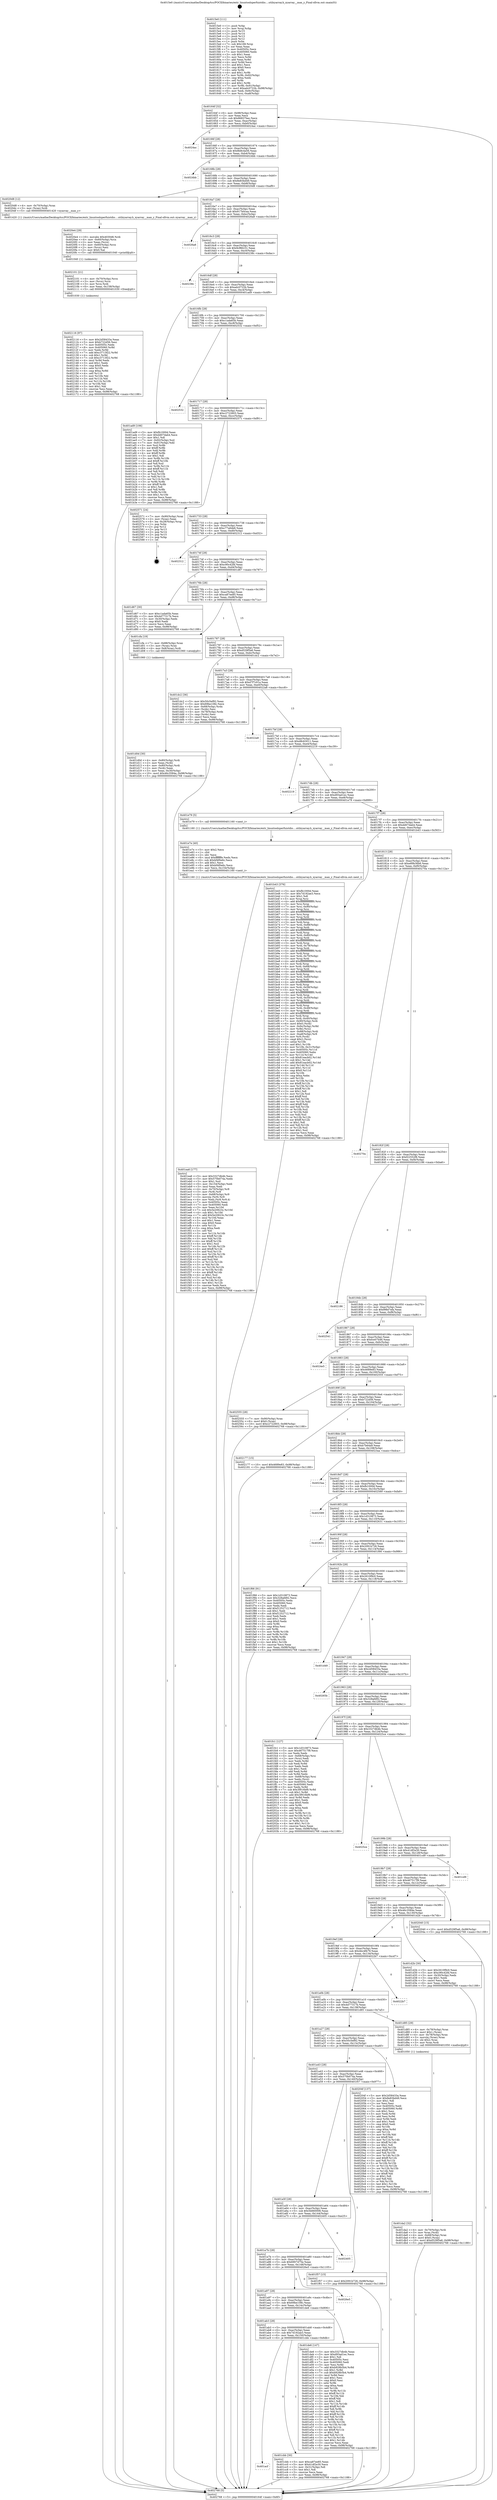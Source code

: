 digraph "0x4015e0" {
  label = "0x4015e0 (/mnt/c/Users/mathe/Desktop/tcc/POCII/binaries/extr_linuxtoolsperfuistdio....utilxyarray.h_xyarray__max_y_Final-ollvm.out::main(0))"
  labelloc = "t"
  node[shape=record]

  Entry [label="",width=0.3,height=0.3,shape=circle,fillcolor=black,style=filled]
  "0x40164f" [label="{
     0x40164f [32]\l
     | [instrs]\l
     &nbsp;&nbsp;0x40164f \<+6\>: mov -0x98(%rbp),%eax\l
     &nbsp;&nbsp;0x401655 \<+2\>: mov %eax,%ecx\l
     &nbsp;&nbsp;0x401657 \<+6\>: sub $0x86837bec,%ecx\l
     &nbsp;&nbsp;0x40165d \<+6\>: mov %eax,-0xac(%rbp)\l
     &nbsp;&nbsp;0x401663 \<+6\>: mov %ecx,-0xb0(%rbp)\l
     &nbsp;&nbsp;0x401669 \<+6\>: je 00000000004024ac \<main+0xecc\>\l
  }"]
  "0x4024ac" [label="{
     0x4024ac\l
  }", style=dashed]
  "0x40166f" [label="{
     0x40166f [28]\l
     | [instrs]\l
     &nbsp;&nbsp;0x40166f \<+5\>: jmp 0000000000401674 \<main+0x94\>\l
     &nbsp;&nbsp;0x401674 \<+6\>: mov -0xac(%rbp),%eax\l
     &nbsp;&nbsp;0x40167a \<+5\>: sub $0x8b8c4a56,%eax\l
     &nbsp;&nbsp;0x40167f \<+6\>: mov %eax,-0xb4(%rbp)\l
     &nbsp;&nbsp;0x401685 \<+6\>: je 00000000004024bb \<main+0xedb\>\l
  }"]
  Exit [label="",width=0.3,height=0.3,shape=circle,fillcolor=black,style=filled,peripheries=2]
  "0x4024bb" [label="{
     0x4024bb\l
  }", style=dashed]
  "0x40168b" [label="{
     0x40168b [28]\l
     | [instrs]\l
     &nbsp;&nbsp;0x40168b \<+5\>: jmp 0000000000401690 \<main+0xb0\>\l
     &nbsp;&nbsp;0x401690 \<+6\>: mov -0xac(%rbp),%eax\l
     &nbsp;&nbsp;0x401696 \<+5\>: sub $0x8e83bd49,%eax\l
     &nbsp;&nbsp;0x40169b \<+6\>: mov %eax,-0xb8(%rbp)\l
     &nbsp;&nbsp;0x4016a1 \<+6\>: je 00000000004020d8 \<main+0xaf8\>\l
  }"]
  "0x402116" [label="{
     0x402116 [97]\l
     | [instrs]\l
     &nbsp;&nbsp;0x402116 \<+5\>: mov $0x2d58433a,%eax\l
     &nbsp;&nbsp;0x40211b \<+5\>: mov $0xb722d56,%esi\l
     &nbsp;&nbsp;0x402120 \<+7\>: mov 0x40505c,%edx\l
     &nbsp;&nbsp;0x402127 \<+8\>: mov 0x405060,%r8d\l
     &nbsp;&nbsp;0x40212f \<+3\>: mov %edx,%r9d\l
     &nbsp;&nbsp;0x402132 \<+7\>: add $0xc3713f22,%r9d\l
     &nbsp;&nbsp;0x402139 \<+4\>: sub $0x1,%r9d\l
     &nbsp;&nbsp;0x40213d \<+7\>: sub $0xc3713f22,%r9d\l
     &nbsp;&nbsp;0x402144 \<+4\>: imul %r9d,%edx\l
     &nbsp;&nbsp;0x402148 \<+3\>: and $0x1,%edx\l
     &nbsp;&nbsp;0x40214b \<+3\>: cmp $0x0,%edx\l
     &nbsp;&nbsp;0x40214e \<+4\>: sete %r10b\l
     &nbsp;&nbsp;0x402152 \<+4\>: cmp $0xa,%r8d\l
     &nbsp;&nbsp;0x402156 \<+4\>: setl %r11b\l
     &nbsp;&nbsp;0x40215a \<+3\>: mov %r10b,%bl\l
     &nbsp;&nbsp;0x40215d \<+3\>: and %r11b,%bl\l
     &nbsp;&nbsp;0x402160 \<+3\>: xor %r11b,%r10b\l
     &nbsp;&nbsp;0x402163 \<+3\>: or %r10b,%bl\l
     &nbsp;&nbsp;0x402166 \<+3\>: test $0x1,%bl\l
     &nbsp;&nbsp;0x402169 \<+3\>: cmovne %esi,%eax\l
     &nbsp;&nbsp;0x40216c \<+6\>: mov %eax,-0x98(%rbp)\l
     &nbsp;&nbsp;0x402172 \<+5\>: jmp 0000000000402768 \<main+0x1188\>\l
  }"]
  "0x4020d8" [label="{
     0x4020d8 [12]\l
     | [instrs]\l
     &nbsp;&nbsp;0x4020d8 \<+4\>: mov -0x70(%rbp),%rax\l
     &nbsp;&nbsp;0x4020dc \<+3\>: mov (%rax),%rdi\l
     &nbsp;&nbsp;0x4020df \<+5\>: call 0000000000401420 \<xyarray__max_y\>\l
     | [calls]\l
     &nbsp;&nbsp;0x401420 \{1\} (/mnt/c/Users/mathe/Desktop/tcc/POCII/binaries/extr_linuxtoolsperfuistdio....utilxyarray.h_xyarray__max_y_Final-ollvm.out::xyarray__max_y)\l
  }"]
  "0x4016a7" [label="{
     0x4016a7 [28]\l
     | [instrs]\l
     &nbsp;&nbsp;0x4016a7 \<+5\>: jmp 00000000004016ac \<main+0xcc\>\l
     &nbsp;&nbsp;0x4016ac \<+6\>: mov -0xac(%rbp),%eax\l
     &nbsp;&nbsp;0x4016b2 \<+5\>: sub $0x917b0caa,%eax\l
     &nbsp;&nbsp;0x4016b7 \<+6\>: mov %eax,-0xbc(%rbp)\l
     &nbsp;&nbsp;0x4016bd \<+6\>: je 00000000004026a8 \<main+0x10c8\>\l
  }"]
  "0x402101" [label="{
     0x402101 [21]\l
     | [instrs]\l
     &nbsp;&nbsp;0x402101 \<+4\>: mov -0x70(%rbp),%rcx\l
     &nbsp;&nbsp;0x402105 \<+3\>: mov (%rcx),%rcx\l
     &nbsp;&nbsp;0x402108 \<+3\>: mov %rcx,%rdi\l
     &nbsp;&nbsp;0x40210b \<+6\>: mov %eax,-0x158(%rbp)\l
     &nbsp;&nbsp;0x402111 \<+5\>: call 0000000000401030 \<free@plt\>\l
     | [calls]\l
     &nbsp;&nbsp;0x401030 \{1\} (unknown)\l
  }"]
  "0x4026a8" [label="{
     0x4026a8\l
  }", style=dashed]
  "0x4016c3" [label="{
     0x4016c3 [28]\l
     | [instrs]\l
     &nbsp;&nbsp;0x4016c3 \<+5\>: jmp 00000000004016c8 \<main+0xe8\>\l
     &nbsp;&nbsp;0x4016c8 \<+6\>: mov -0xac(%rbp),%eax\l
     &nbsp;&nbsp;0x4016ce \<+5\>: sub $0x9cf86231,%eax\l
     &nbsp;&nbsp;0x4016d3 \<+6\>: mov %eax,-0xc0(%rbp)\l
     &nbsp;&nbsp;0x4016d9 \<+6\>: je 000000000040238c \<main+0xdac\>\l
  }"]
  "0x4020e4" [label="{
     0x4020e4 [29]\l
     | [instrs]\l
     &nbsp;&nbsp;0x4020e4 \<+10\>: movabs $0x4030d6,%rdi\l
     &nbsp;&nbsp;0x4020ee \<+4\>: mov -0x60(%rbp),%rcx\l
     &nbsp;&nbsp;0x4020f2 \<+2\>: mov %eax,(%rcx)\l
     &nbsp;&nbsp;0x4020f4 \<+4\>: mov -0x60(%rbp),%rcx\l
     &nbsp;&nbsp;0x4020f8 \<+2\>: mov (%rcx),%esi\l
     &nbsp;&nbsp;0x4020fa \<+2\>: mov $0x0,%al\l
     &nbsp;&nbsp;0x4020fc \<+5\>: call 0000000000401040 \<printf@plt\>\l
     | [calls]\l
     &nbsp;&nbsp;0x401040 \{1\} (unknown)\l
  }"]
  "0x40238c" [label="{
     0x40238c\l
  }", style=dashed]
  "0x4016df" [label="{
     0x4016df [28]\l
     | [instrs]\l
     &nbsp;&nbsp;0x4016df \<+5\>: jmp 00000000004016e4 \<main+0x104\>\l
     &nbsp;&nbsp;0x4016e4 \<+6\>: mov -0xac(%rbp),%eax\l
     &nbsp;&nbsp;0x4016ea \<+5\>: sub $0xadc0722b,%eax\l
     &nbsp;&nbsp;0x4016ef \<+6\>: mov %eax,-0xc4(%rbp)\l
     &nbsp;&nbsp;0x4016f5 \<+6\>: je 0000000000401ad9 \<main+0x4f9\>\l
  }"]
  "0x401ea6" [label="{
     0x401ea6 [177]\l
     | [instrs]\l
     &nbsp;&nbsp;0x401ea6 \<+5\>: mov $0x3327db4b,%ecx\l
     &nbsp;&nbsp;0x401eab \<+5\>: mov $0x570b074a,%edx\l
     &nbsp;&nbsp;0x401eb0 \<+3\>: mov $0x1,%sil\l
     &nbsp;&nbsp;0x401eb3 \<+6\>: mov -0x154(%rbp),%edi\l
     &nbsp;&nbsp;0x401eb9 \<+3\>: imul %eax,%edi\l
     &nbsp;&nbsp;0x401ebc \<+4\>: mov -0x70(%rbp),%r8\l
     &nbsp;&nbsp;0x401ec0 \<+3\>: mov (%r8),%r8\l
     &nbsp;&nbsp;0x401ec3 \<+4\>: mov -0x68(%rbp),%r9\l
     &nbsp;&nbsp;0x401ec7 \<+3\>: movslq (%r9),%r9\l
     &nbsp;&nbsp;0x401eca \<+4\>: mov %edi,(%r8,%r9,4)\l
     &nbsp;&nbsp;0x401ece \<+7\>: mov 0x40505c,%eax\l
     &nbsp;&nbsp;0x401ed5 \<+7\>: mov 0x405060,%edi\l
     &nbsp;&nbsp;0x401edc \<+3\>: mov %eax,%r10d\l
     &nbsp;&nbsp;0x401edf \<+7\>: sub $0x5e20623c,%r10d\l
     &nbsp;&nbsp;0x401ee6 \<+4\>: sub $0x1,%r10d\l
     &nbsp;&nbsp;0x401eea \<+7\>: add $0x5e20623c,%r10d\l
     &nbsp;&nbsp;0x401ef1 \<+4\>: imul %r10d,%eax\l
     &nbsp;&nbsp;0x401ef5 \<+3\>: and $0x1,%eax\l
     &nbsp;&nbsp;0x401ef8 \<+3\>: cmp $0x0,%eax\l
     &nbsp;&nbsp;0x401efb \<+4\>: sete %r11b\l
     &nbsp;&nbsp;0x401eff \<+3\>: cmp $0xa,%edi\l
     &nbsp;&nbsp;0x401f02 \<+3\>: setl %bl\l
     &nbsp;&nbsp;0x401f05 \<+3\>: mov %r11b,%r14b\l
     &nbsp;&nbsp;0x401f08 \<+4\>: xor $0xff,%r14b\l
     &nbsp;&nbsp;0x401f0c \<+3\>: mov %bl,%r15b\l
     &nbsp;&nbsp;0x401f0f \<+4\>: xor $0xff,%r15b\l
     &nbsp;&nbsp;0x401f13 \<+4\>: xor $0x1,%sil\l
     &nbsp;&nbsp;0x401f17 \<+3\>: mov %r14b,%r12b\l
     &nbsp;&nbsp;0x401f1a \<+4\>: and $0xff,%r12b\l
     &nbsp;&nbsp;0x401f1e \<+3\>: and %sil,%r11b\l
     &nbsp;&nbsp;0x401f21 \<+3\>: mov %r15b,%r13b\l
     &nbsp;&nbsp;0x401f24 \<+4\>: and $0xff,%r13b\l
     &nbsp;&nbsp;0x401f28 \<+3\>: and %sil,%bl\l
     &nbsp;&nbsp;0x401f2b \<+3\>: or %r11b,%r12b\l
     &nbsp;&nbsp;0x401f2e \<+3\>: or %bl,%r13b\l
     &nbsp;&nbsp;0x401f31 \<+3\>: xor %r13b,%r12b\l
     &nbsp;&nbsp;0x401f34 \<+3\>: or %r15b,%r14b\l
     &nbsp;&nbsp;0x401f37 \<+4\>: xor $0xff,%r14b\l
     &nbsp;&nbsp;0x401f3b \<+4\>: or $0x1,%sil\l
     &nbsp;&nbsp;0x401f3f \<+3\>: and %sil,%r14b\l
     &nbsp;&nbsp;0x401f42 \<+3\>: or %r14b,%r12b\l
     &nbsp;&nbsp;0x401f45 \<+4\>: test $0x1,%r12b\l
     &nbsp;&nbsp;0x401f49 \<+3\>: cmovne %edx,%ecx\l
     &nbsp;&nbsp;0x401f4c \<+6\>: mov %ecx,-0x98(%rbp)\l
     &nbsp;&nbsp;0x401f52 \<+5\>: jmp 0000000000402768 \<main+0x1188\>\l
  }"]
  "0x401ad9" [label="{
     0x401ad9 [106]\l
     | [instrs]\l
     &nbsp;&nbsp;0x401ad9 \<+5\>: mov $0xfb1000d,%eax\l
     &nbsp;&nbsp;0x401ade \<+5\>: mov $0xdd07dab4,%ecx\l
     &nbsp;&nbsp;0x401ae3 \<+2\>: mov $0x1,%dl\l
     &nbsp;&nbsp;0x401ae5 \<+7\>: mov -0x92(%rbp),%sil\l
     &nbsp;&nbsp;0x401aec \<+7\>: mov -0x91(%rbp),%dil\l
     &nbsp;&nbsp;0x401af3 \<+3\>: mov %sil,%r8b\l
     &nbsp;&nbsp;0x401af6 \<+4\>: xor $0xff,%r8b\l
     &nbsp;&nbsp;0x401afa \<+3\>: mov %dil,%r9b\l
     &nbsp;&nbsp;0x401afd \<+4\>: xor $0xff,%r9b\l
     &nbsp;&nbsp;0x401b01 \<+3\>: xor $0x1,%dl\l
     &nbsp;&nbsp;0x401b04 \<+3\>: mov %r8b,%r10b\l
     &nbsp;&nbsp;0x401b07 \<+4\>: and $0xff,%r10b\l
     &nbsp;&nbsp;0x401b0b \<+3\>: and %dl,%sil\l
     &nbsp;&nbsp;0x401b0e \<+3\>: mov %r9b,%r11b\l
     &nbsp;&nbsp;0x401b11 \<+4\>: and $0xff,%r11b\l
     &nbsp;&nbsp;0x401b15 \<+3\>: and %dl,%dil\l
     &nbsp;&nbsp;0x401b18 \<+3\>: or %sil,%r10b\l
     &nbsp;&nbsp;0x401b1b \<+3\>: or %dil,%r11b\l
     &nbsp;&nbsp;0x401b1e \<+3\>: xor %r11b,%r10b\l
     &nbsp;&nbsp;0x401b21 \<+3\>: or %r9b,%r8b\l
     &nbsp;&nbsp;0x401b24 \<+4\>: xor $0xff,%r8b\l
     &nbsp;&nbsp;0x401b28 \<+3\>: or $0x1,%dl\l
     &nbsp;&nbsp;0x401b2b \<+3\>: and %dl,%r8b\l
     &nbsp;&nbsp;0x401b2e \<+3\>: or %r8b,%r10b\l
     &nbsp;&nbsp;0x401b31 \<+4\>: test $0x1,%r10b\l
     &nbsp;&nbsp;0x401b35 \<+3\>: cmovne %ecx,%eax\l
     &nbsp;&nbsp;0x401b38 \<+6\>: mov %eax,-0x98(%rbp)\l
     &nbsp;&nbsp;0x401b3e \<+5\>: jmp 0000000000402768 \<main+0x1188\>\l
  }"]
  "0x4016fb" [label="{
     0x4016fb [28]\l
     | [instrs]\l
     &nbsp;&nbsp;0x4016fb \<+5\>: jmp 0000000000401700 \<main+0x120\>\l
     &nbsp;&nbsp;0x401700 \<+6\>: mov -0xac(%rbp),%eax\l
     &nbsp;&nbsp;0x401706 \<+5\>: sub $0xc1ada65b,%eax\l
     &nbsp;&nbsp;0x40170b \<+6\>: mov %eax,-0xc8(%rbp)\l
     &nbsp;&nbsp;0x401711 \<+6\>: je 0000000000402532 \<main+0xf52\>\l
  }"]
  "0x402768" [label="{
     0x402768 [5]\l
     | [instrs]\l
     &nbsp;&nbsp;0x402768 \<+5\>: jmp 000000000040164f \<main+0x6f\>\l
  }"]
  "0x4015e0" [label="{
     0x4015e0 [111]\l
     | [instrs]\l
     &nbsp;&nbsp;0x4015e0 \<+1\>: push %rbp\l
     &nbsp;&nbsp;0x4015e1 \<+3\>: mov %rsp,%rbp\l
     &nbsp;&nbsp;0x4015e4 \<+2\>: push %r15\l
     &nbsp;&nbsp;0x4015e6 \<+2\>: push %r14\l
     &nbsp;&nbsp;0x4015e8 \<+2\>: push %r13\l
     &nbsp;&nbsp;0x4015ea \<+2\>: push %r12\l
     &nbsp;&nbsp;0x4015ec \<+1\>: push %rbx\l
     &nbsp;&nbsp;0x4015ed \<+7\>: sub $0x168,%rsp\l
     &nbsp;&nbsp;0x4015f4 \<+2\>: xor %eax,%eax\l
     &nbsp;&nbsp;0x4015f6 \<+7\>: mov 0x40505c,%ecx\l
     &nbsp;&nbsp;0x4015fd \<+7\>: mov 0x405060,%edx\l
     &nbsp;&nbsp;0x401604 \<+3\>: sub $0x1,%eax\l
     &nbsp;&nbsp;0x401607 \<+3\>: mov %ecx,%r8d\l
     &nbsp;&nbsp;0x40160a \<+3\>: add %eax,%r8d\l
     &nbsp;&nbsp;0x40160d \<+4\>: imul %r8d,%ecx\l
     &nbsp;&nbsp;0x401611 \<+3\>: and $0x1,%ecx\l
     &nbsp;&nbsp;0x401614 \<+3\>: cmp $0x0,%ecx\l
     &nbsp;&nbsp;0x401617 \<+4\>: sete %r9b\l
     &nbsp;&nbsp;0x40161b \<+4\>: and $0x1,%r9b\l
     &nbsp;&nbsp;0x40161f \<+7\>: mov %r9b,-0x92(%rbp)\l
     &nbsp;&nbsp;0x401626 \<+3\>: cmp $0xa,%edx\l
     &nbsp;&nbsp;0x401629 \<+4\>: setl %r9b\l
     &nbsp;&nbsp;0x40162d \<+4\>: and $0x1,%r9b\l
     &nbsp;&nbsp;0x401631 \<+7\>: mov %r9b,-0x91(%rbp)\l
     &nbsp;&nbsp;0x401638 \<+10\>: movl $0xadc0722b,-0x98(%rbp)\l
     &nbsp;&nbsp;0x401642 \<+6\>: mov %edi,-0x9c(%rbp)\l
     &nbsp;&nbsp;0x401648 \<+7\>: mov %rsi,-0xa8(%rbp)\l
  }"]
  "0x401e7e" [label="{
     0x401e7e [40]\l
     | [instrs]\l
     &nbsp;&nbsp;0x401e7e \<+5\>: mov $0x2,%ecx\l
     &nbsp;&nbsp;0x401e83 \<+1\>: cltd\l
     &nbsp;&nbsp;0x401e84 \<+2\>: idiv %ecx\l
     &nbsp;&nbsp;0x401e86 \<+6\>: imul $0xfffffffe,%edx,%ecx\l
     &nbsp;&nbsp;0x401e8c \<+6\>: sub $0xbf4f0e6c,%ecx\l
     &nbsp;&nbsp;0x401e92 \<+3\>: add $0x1,%ecx\l
     &nbsp;&nbsp;0x401e95 \<+6\>: add $0xbf4f0e6c,%ecx\l
     &nbsp;&nbsp;0x401e9b \<+6\>: mov %ecx,-0x154(%rbp)\l
     &nbsp;&nbsp;0x401ea1 \<+5\>: call 0000000000401160 \<next_i\>\l
     | [calls]\l
     &nbsp;&nbsp;0x401160 \{1\} (/mnt/c/Users/mathe/Desktop/tcc/POCII/binaries/extr_linuxtoolsperfuistdio....utilxyarray.h_xyarray__max_y_Final-ollvm.out::next_i)\l
  }"]
  "0x402532" [label="{
     0x402532\l
  }", style=dashed]
  "0x401717" [label="{
     0x401717 [28]\l
     | [instrs]\l
     &nbsp;&nbsp;0x401717 \<+5\>: jmp 000000000040171c \<main+0x13c\>\l
     &nbsp;&nbsp;0x40171c \<+6\>: mov -0xac(%rbp),%eax\l
     &nbsp;&nbsp;0x401722 \<+5\>: sub $0xc2722603,%eax\l
     &nbsp;&nbsp;0x401727 \<+6\>: mov %eax,-0xcc(%rbp)\l
     &nbsp;&nbsp;0x40172d \<+6\>: je 0000000000402571 \<main+0xf91\>\l
  }"]
  "0x401da2" [label="{
     0x401da2 [32]\l
     | [instrs]\l
     &nbsp;&nbsp;0x401da2 \<+4\>: mov -0x70(%rbp),%rdi\l
     &nbsp;&nbsp;0x401da6 \<+3\>: mov %rax,(%rdi)\l
     &nbsp;&nbsp;0x401da9 \<+4\>: mov -0x68(%rbp),%rax\l
     &nbsp;&nbsp;0x401dad \<+6\>: movl $0x0,(%rax)\l
     &nbsp;&nbsp;0x401db3 \<+10\>: movl $0xd529f5a6,-0x98(%rbp)\l
     &nbsp;&nbsp;0x401dbd \<+5\>: jmp 0000000000402768 \<main+0x1188\>\l
  }"]
  "0x402571" [label="{
     0x402571 [24]\l
     | [instrs]\l
     &nbsp;&nbsp;0x402571 \<+7\>: mov -0x90(%rbp),%rax\l
     &nbsp;&nbsp;0x402578 \<+2\>: mov (%rax),%eax\l
     &nbsp;&nbsp;0x40257a \<+4\>: lea -0x28(%rbp),%rsp\l
     &nbsp;&nbsp;0x40257e \<+1\>: pop %rbx\l
     &nbsp;&nbsp;0x40257f \<+2\>: pop %r12\l
     &nbsp;&nbsp;0x402581 \<+2\>: pop %r13\l
     &nbsp;&nbsp;0x402583 \<+2\>: pop %r14\l
     &nbsp;&nbsp;0x402585 \<+2\>: pop %r15\l
     &nbsp;&nbsp;0x402587 \<+1\>: pop %rbp\l
     &nbsp;&nbsp;0x402588 \<+1\>: ret\l
  }"]
  "0x401733" [label="{
     0x401733 [28]\l
     | [instrs]\l
     &nbsp;&nbsp;0x401733 \<+5\>: jmp 0000000000401738 \<main+0x158\>\l
     &nbsp;&nbsp;0x401738 \<+6\>: mov -0xac(%rbp),%eax\l
     &nbsp;&nbsp;0x40173e \<+5\>: sub $0xc77a6de6,%eax\l
     &nbsp;&nbsp;0x401743 \<+6\>: mov %eax,-0xd0(%rbp)\l
     &nbsp;&nbsp;0x401749 \<+6\>: je 0000000000402312 \<main+0xd32\>\l
  }"]
  "0x401d0d" [label="{
     0x401d0d [30]\l
     | [instrs]\l
     &nbsp;&nbsp;0x401d0d \<+4\>: mov -0x80(%rbp),%rdi\l
     &nbsp;&nbsp;0x401d11 \<+2\>: mov %eax,(%rdi)\l
     &nbsp;&nbsp;0x401d13 \<+4\>: mov -0x80(%rbp),%rdi\l
     &nbsp;&nbsp;0x401d17 \<+2\>: mov (%rdi),%eax\l
     &nbsp;&nbsp;0x401d19 \<+3\>: mov %eax,-0x30(%rbp)\l
     &nbsp;&nbsp;0x401d1c \<+10\>: movl $0x46c3584e,-0x98(%rbp)\l
     &nbsp;&nbsp;0x401d26 \<+5\>: jmp 0000000000402768 \<main+0x1188\>\l
  }"]
  "0x402312" [label="{
     0x402312\l
  }", style=dashed]
  "0x40174f" [label="{
     0x40174f [28]\l
     | [instrs]\l
     &nbsp;&nbsp;0x40174f \<+5\>: jmp 0000000000401754 \<main+0x174\>\l
     &nbsp;&nbsp;0x401754 \<+6\>: mov -0xac(%rbp),%eax\l
     &nbsp;&nbsp;0x40175a \<+5\>: sub $0xc90c42fd,%eax\l
     &nbsp;&nbsp;0x40175f \<+6\>: mov %eax,-0xd4(%rbp)\l
     &nbsp;&nbsp;0x401765 \<+6\>: je 0000000000401d67 \<main+0x787\>\l
  }"]
  "0x401acf" [label="{
     0x401acf\l
  }", style=dashed]
  "0x401d67" [label="{
     0x401d67 [30]\l
     | [instrs]\l
     &nbsp;&nbsp;0x401d67 \<+5\>: mov $0xc1ada65b,%eax\l
     &nbsp;&nbsp;0x401d6c \<+5\>: mov $0x4d77317b,%ecx\l
     &nbsp;&nbsp;0x401d71 \<+3\>: mov -0x30(%rbp),%edx\l
     &nbsp;&nbsp;0x401d74 \<+3\>: cmp $0x0,%edx\l
     &nbsp;&nbsp;0x401d77 \<+3\>: cmove %ecx,%eax\l
     &nbsp;&nbsp;0x401d7a \<+6\>: mov %eax,-0x98(%rbp)\l
     &nbsp;&nbsp;0x401d80 \<+5\>: jmp 0000000000402768 \<main+0x1188\>\l
  }"]
  "0x40176b" [label="{
     0x40176b [28]\l
     | [instrs]\l
     &nbsp;&nbsp;0x40176b \<+5\>: jmp 0000000000401770 \<main+0x190\>\l
     &nbsp;&nbsp;0x401770 \<+6\>: mov -0xac(%rbp),%eax\l
     &nbsp;&nbsp;0x401776 \<+5\>: sub $0xca87ee85,%eax\l
     &nbsp;&nbsp;0x40177b \<+6\>: mov %eax,-0xd8(%rbp)\l
     &nbsp;&nbsp;0x401781 \<+6\>: je 0000000000401cfa \<main+0x71a\>\l
  }"]
  "0x401cbb" [label="{
     0x401cbb [30]\l
     | [instrs]\l
     &nbsp;&nbsp;0x401cbb \<+5\>: mov $0xca87ee85,%eax\l
     &nbsp;&nbsp;0x401cc0 \<+5\>: mov $0x41df2e30,%ecx\l
     &nbsp;&nbsp;0x401cc5 \<+3\>: mov -0x31(%rbp),%dl\l
     &nbsp;&nbsp;0x401cc8 \<+3\>: test $0x1,%dl\l
     &nbsp;&nbsp;0x401ccb \<+3\>: cmovne %ecx,%eax\l
     &nbsp;&nbsp;0x401cce \<+6\>: mov %eax,-0x98(%rbp)\l
     &nbsp;&nbsp;0x401cd4 \<+5\>: jmp 0000000000402768 \<main+0x1188\>\l
  }"]
  "0x401cfa" [label="{
     0x401cfa [19]\l
     | [instrs]\l
     &nbsp;&nbsp;0x401cfa \<+7\>: mov -0x88(%rbp),%rax\l
     &nbsp;&nbsp;0x401d01 \<+3\>: mov (%rax),%rax\l
     &nbsp;&nbsp;0x401d04 \<+4\>: mov 0x8(%rax),%rdi\l
     &nbsp;&nbsp;0x401d08 \<+5\>: call 0000000000401060 \<atoi@plt\>\l
     | [calls]\l
     &nbsp;&nbsp;0x401060 \{1\} (unknown)\l
  }"]
  "0x401787" [label="{
     0x401787 [28]\l
     | [instrs]\l
     &nbsp;&nbsp;0x401787 \<+5\>: jmp 000000000040178c \<main+0x1ac\>\l
     &nbsp;&nbsp;0x40178c \<+6\>: mov -0xac(%rbp),%eax\l
     &nbsp;&nbsp;0x401792 \<+5\>: sub $0xd529f5a6,%eax\l
     &nbsp;&nbsp;0x401797 \<+6\>: mov %eax,-0xdc(%rbp)\l
     &nbsp;&nbsp;0x40179d \<+6\>: je 0000000000401dc2 \<main+0x7e2\>\l
  }"]
  "0x401ab3" [label="{
     0x401ab3 [28]\l
     | [instrs]\l
     &nbsp;&nbsp;0x401ab3 \<+5\>: jmp 0000000000401ab8 \<main+0x4d8\>\l
     &nbsp;&nbsp;0x401ab8 \<+6\>: mov -0xac(%rbp),%eax\l
     &nbsp;&nbsp;0x401abe \<+5\>: sub $0x7d192ae3,%eax\l
     &nbsp;&nbsp;0x401ac3 \<+6\>: mov %eax,-0x150(%rbp)\l
     &nbsp;&nbsp;0x401ac9 \<+6\>: je 0000000000401cbb \<main+0x6db\>\l
  }"]
  "0x401dc2" [label="{
     0x401dc2 [36]\l
     | [instrs]\l
     &nbsp;&nbsp;0x401dc2 \<+5\>: mov $0x50c5ef92,%eax\l
     &nbsp;&nbsp;0x401dc7 \<+5\>: mov $0x69be108c,%ecx\l
     &nbsp;&nbsp;0x401dcc \<+4\>: mov -0x68(%rbp),%rdx\l
     &nbsp;&nbsp;0x401dd0 \<+2\>: mov (%rdx),%esi\l
     &nbsp;&nbsp;0x401dd2 \<+4\>: mov -0x78(%rbp),%rdx\l
     &nbsp;&nbsp;0x401dd6 \<+2\>: cmp (%rdx),%esi\l
     &nbsp;&nbsp;0x401dd8 \<+3\>: cmovl %ecx,%eax\l
     &nbsp;&nbsp;0x401ddb \<+6\>: mov %eax,-0x98(%rbp)\l
     &nbsp;&nbsp;0x401de1 \<+5\>: jmp 0000000000402768 \<main+0x1188\>\l
  }"]
  "0x4017a3" [label="{
     0x4017a3 [28]\l
     | [instrs]\l
     &nbsp;&nbsp;0x4017a3 \<+5\>: jmp 00000000004017a8 \<main+0x1c8\>\l
     &nbsp;&nbsp;0x4017a8 \<+6\>: mov -0xac(%rbp),%eax\l
     &nbsp;&nbsp;0x4017ae \<+5\>: sub $0xd7f7c01a,%eax\l
     &nbsp;&nbsp;0x4017b3 \<+6\>: mov %eax,-0xe0(%rbp)\l
     &nbsp;&nbsp;0x4017b9 \<+6\>: je 00000000004022a8 \<main+0xcc8\>\l
  }"]
  "0x401de6" [label="{
     0x401de6 [147]\l
     | [instrs]\l
     &nbsp;&nbsp;0x401de6 \<+5\>: mov $0x3327db4b,%eax\l
     &nbsp;&nbsp;0x401deb \<+5\>: mov $0xd93ad1ec,%ecx\l
     &nbsp;&nbsp;0x401df0 \<+2\>: mov $0x1,%dl\l
     &nbsp;&nbsp;0x401df2 \<+7\>: mov 0x40505c,%esi\l
     &nbsp;&nbsp;0x401df9 \<+7\>: mov 0x405060,%edi\l
     &nbsp;&nbsp;0x401e00 \<+3\>: mov %esi,%r8d\l
     &nbsp;&nbsp;0x401e03 \<+7\>: add $0xb928b5b4,%r8d\l
     &nbsp;&nbsp;0x401e0a \<+4\>: sub $0x1,%r8d\l
     &nbsp;&nbsp;0x401e0e \<+7\>: sub $0xb928b5b4,%r8d\l
     &nbsp;&nbsp;0x401e15 \<+4\>: imul %r8d,%esi\l
     &nbsp;&nbsp;0x401e19 \<+3\>: and $0x1,%esi\l
     &nbsp;&nbsp;0x401e1c \<+3\>: cmp $0x0,%esi\l
     &nbsp;&nbsp;0x401e1f \<+4\>: sete %r9b\l
     &nbsp;&nbsp;0x401e23 \<+3\>: cmp $0xa,%edi\l
     &nbsp;&nbsp;0x401e26 \<+4\>: setl %r10b\l
     &nbsp;&nbsp;0x401e2a \<+3\>: mov %r9b,%r11b\l
     &nbsp;&nbsp;0x401e2d \<+4\>: xor $0xff,%r11b\l
     &nbsp;&nbsp;0x401e31 \<+3\>: mov %r10b,%bl\l
     &nbsp;&nbsp;0x401e34 \<+3\>: xor $0xff,%bl\l
     &nbsp;&nbsp;0x401e37 \<+3\>: xor $0x1,%dl\l
     &nbsp;&nbsp;0x401e3a \<+3\>: mov %r11b,%r14b\l
     &nbsp;&nbsp;0x401e3d \<+4\>: and $0xff,%r14b\l
     &nbsp;&nbsp;0x401e41 \<+3\>: and %dl,%r9b\l
     &nbsp;&nbsp;0x401e44 \<+3\>: mov %bl,%r15b\l
     &nbsp;&nbsp;0x401e47 \<+4\>: and $0xff,%r15b\l
     &nbsp;&nbsp;0x401e4b \<+3\>: and %dl,%r10b\l
     &nbsp;&nbsp;0x401e4e \<+3\>: or %r9b,%r14b\l
     &nbsp;&nbsp;0x401e51 \<+3\>: or %r10b,%r15b\l
     &nbsp;&nbsp;0x401e54 \<+3\>: xor %r15b,%r14b\l
     &nbsp;&nbsp;0x401e57 \<+3\>: or %bl,%r11b\l
     &nbsp;&nbsp;0x401e5a \<+4\>: xor $0xff,%r11b\l
     &nbsp;&nbsp;0x401e5e \<+3\>: or $0x1,%dl\l
     &nbsp;&nbsp;0x401e61 \<+3\>: and %dl,%r11b\l
     &nbsp;&nbsp;0x401e64 \<+3\>: or %r11b,%r14b\l
     &nbsp;&nbsp;0x401e67 \<+4\>: test $0x1,%r14b\l
     &nbsp;&nbsp;0x401e6b \<+3\>: cmovne %ecx,%eax\l
     &nbsp;&nbsp;0x401e6e \<+6\>: mov %eax,-0x98(%rbp)\l
     &nbsp;&nbsp;0x401e74 \<+5\>: jmp 0000000000402768 \<main+0x1188\>\l
  }"]
  "0x4022a8" [label="{
     0x4022a8\l
  }", style=dashed]
  "0x4017bf" [label="{
     0x4017bf [28]\l
     | [instrs]\l
     &nbsp;&nbsp;0x4017bf \<+5\>: jmp 00000000004017c4 \<main+0x1e4\>\l
     &nbsp;&nbsp;0x4017c4 \<+6\>: mov -0xac(%rbp),%eax\l
     &nbsp;&nbsp;0x4017ca \<+5\>: sub $0xd8c63011,%eax\l
     &nbsp;&nbsp;0x4017cf \<+6\>: mov %eax,-0xe4(%rbp)\l
     &nbsp;&nbsp;0x4017d5 \<+6\>: je 0000000000402219 \<main+0xc39\>\l
  }"]
  "0x401a97" [label="{
     0x401a97 [28]\l
     | [instrs]\l
     &nbsp;&nbsp;0x401a97 \<+5\>: jmp 0000000000401a9c \<main+0x4bc\>\l
     &nbsp;&nbsp;0x401a9c \<+6\>: mov -0xac(%rbp),%eax\l
     &nbsp;&nbsp;0x401aa2 \<+5\>: sub $0x69be108c,%eax\l
     &nbsp;&nbsp;0x401aa7 \<+6\>: mov %eax,-0x14c(%rbp)\l
     &nbsp;&nbsp;0x401aad \<+6\>: je 0000000000401de6 \<main+0x806\>\l
  }"]
  "0x402219" [label="{
     0x402219\l
  }", style=dashed]
  "0x4017db" [label="{
     0x4017db [28]\l
     | [instrs]\l
     &nbsp;&nbsp;0x4017db \<+5\>: jmp 00000000004017e0 \<main+0x200\>\l
     &nbsp;&nbsp;0x4017e0 \<+6\>: mov -0xac(%rbp),%eax\l
     &nbsp;&nbsp;0x4017e6 \<+5\>: sub $0xd93ad1ec,%eax\l
     &nbsp;&nbsp;0x4017eb \<+6\>: mov %eax,-0xe8(%rbp)\l
     &nbsp;&nbsp;0x4017f1 \<+6\>: je 0000000000401e79 \<main+0x899\>\l
  }"]
  "0x4026e5" [label="{
     0x4026e5\l
  }", style=dashed]
  "0x401e79" [label="{
     0x401e79 [5]\l
     | [instrs]\l
     &nbsp;&nbsp;0x401e79 \<+5\>: call 0000000000401160 \<next_i\>\l
     | [calls]\l
     &nbsp;&nbsp;0x401160 \{1\} (/mnt/c/Users/mathe/Desktop/tcc/POCII/binaries/extr_linuxtoolsperfuistdio....utilxyarray.h_xyarray__max_y_Final-ollvm.out::next_i)\l
  }"]
  "0x4017f7" [label="{
     0x4017f7 [28]\l
     | [instrs]\l
     &nbsp;&nbsp;0x4017f7 \<+5\>: jmp 00000000004017fc \<main+0x21c\>\l
     &nbsp;&nbsp;0x4017fc \<+6\>: mov -0xac(%rbp),%eax\l
     &nbsp;&nbsp;0x401802 \<+5\>: sub $0xdd07dab4,%eax\l
     &nbsp;&nbsp;0x401807 \<+6\>: mov %eax,-0xec(%rbp)\l
     &nbsp;&nbsp;0x40180d \<+6\>: je 0000000000401b43 \<main+0x563\>\l
  }"]
  "0x401a7b" [label="{
     0x401a7b [28]\l
     | [instrs]\l
     &nbsp;&nbsp;0x401a7b \<+5\>: jmp 0000000000401a80 \<main+0x4a0\>\l
     &nbsp;&nbsp;0x401a80 \<+6\>: mov -0xac(%rbp),%eax\l
     &nbsp;&nbsp;0x401a86 \<+5\>: sub $0x6907d75e,%eax\l
     &nbsp;&nbsp;0x401a8b \<+6\>: mov %eax,-0x148(%rbp)\l
     &nbsp;&nbsp;0x401a91 \<+6\>: je 00000000004026e5 \<main+0x1105\>\l
  }"]
  "0x401b43" [label="{
     0x401b43 [376]\l
     | [instrs]\l
     &nbsp;&nbsp;0x401b43 \<+5\>: mov $0xfb1000d,%eax\l
     &nbsp;&nbsp;0x401b48 \<+5\>: mov $0x7d192ae3,%ecx\l
     &nbsp;&nbsp;0x401b4d \<+2\>: mov $0x1,%dl\l
     &nbsp;&nbsp;0x401b4f \<+3\>: mov %rsp,%rsi\l
     &nbsp;&nbsp;0x401b52 \<+4\>: add $0xfffffffffffffff0,%rsi\l
     &nbsp;&nbsp;0x401b56 \<+3\>: mov %rsi,%rsp\l
     &nbsp;&nbsp;0x401b59 \<+7\>: mov %rsi,-0x90(%rbp)\l
     &nbsp;&nbsp;0x401b60 \<+3\>: mov %rsp,%rsi\l
     &nbsp;&nbsp;0x401b63 \<+4\>: add $0xfffffffffffffff0,%rsi\l
     &nbsp;&nbsp;0x401b67 \<+3\>: mov %rsi,%rsp\l
     &nbsp;&nbsp;0x401b6a \<+3\>: mov %rsp,%rdi\l
     &nbsp;&nbsp;0x401b6d \<+4\>: add $0xfffffffffffffff0,%rdi\l
     &nbsp;&nbsp;0x401b71 \<+3\>: mov %rdi,%rsp\l
     &nbsp;&nbsp;0x401b74 \<+7\>: mov %rdi,-0x88(%rbp)\l
     &nbsp;&nbsp;0x401b7b \<+3\>: mov %rsp,%rdi\l
     &nbsp;&nbsp;0x401b7e \<+4\>: add $0xfffffffffffffff0,%rdi\l
     &nbsp;&nbsp;0x401b82 \<+3\>: mov %rdi,%rsp\l
     &nbsp;&nbsp;0x401b85 \<+4\>: mov %rdi,-0x80(%rbp)\l
     &nbsp;&nbsp;0x401b89 \<+3\>: mov %rsp,%rdi\l
     &nbsp;&nbsp;0x401b8c \<+4\>: add $0xfffffffffffffff0,%rdi\l
     &nbsp;&nbsp;0x401b90 \<+3\>: mov %rdi,%rsp\l
     &nbsp;&nbsp;0x401b93 \<+4\>: mov %rdi,-0x78(%rbp)\l
     &nbsp;&nbsp;0x401b97 \<+3\>: mov %rsp,%rdi\l
     &nbsp;&nbsp;0x401b9a \<+4\>: add $0xfffffffffffffff0,%rdi\l
     &nbsp;&nbsp;0x401b9e \<+3\>: mov %rdi,%rsp\l
     &nbsp;&nbsp;0x401ba1 \<+4\>: mov %rdi,-0x70(%rbp)\l
     &nbsp;&nbsp;0x401ba5 \<+3\>: mov %rsp,%rdi\l
     &nbsp;&nbsp;0x401ba8 \<+4\>: add $0xfffffffffffffff0,%rdi\l
     &nbsp;&nbsp;0x401bac \<+3\>: mov %rdi,%rsp\l
     &nbsp;&nbsp;0x401baf \<+4\>: mov %rdi,-0x68(%rbp)\l
     &nbsp;&nbsp;0x401bb3 \<+3\>: mov %rsp,%rdi\l
     &nbsp;&nbsp;0x401bb6 \<+4\>: add $0xfffffffffffffff0,%rdi\l
     &nbsp;&nbsp;0x401bba \<+3\>: mov %rdi,%rsp\l
     &nbsp;&nbsp;0x401bbd \<+4\>: mov %rdi,-0x60(%rbp)\l
     &nbsp;&nbsp;0x401bc1 \<+3\>: mov %rsp,%rdi\l
     &nbsp;&nbsp;0x401bc4 \<+4\>: add $0xfffffffffffffff0,%rdi\l
     &nbsp;&nbsp;0x401bc8 \<+3\>: mov %rdi,%rsp\l
     &nbsp;&nbsp;0x401bcb \<+4\>: mov %rdi,-0x58(%rbp)\l
     &nbsp;&nbsp;0x401bcf \<+3\>: mov %rsp,%rdi\l
     &nbsp;&nbsp;0x401bd2 \<+4\>: add $0xfffffffffffffff0,%rdi\l
     &nbsp;&nbsp;0x401bd6 \<+3\>: mov %rdi,%rsp\l
     &nbsp;&nbsp;0x401bd9 \<+4\>: mov %rdi,-0x50(%rbp)\l
     &nbsp;&nbsp;0x401bdd \<+3\>: mov %rsp,%rdi\l
     &nbsp;&nbsp;0x401be0 \<+4\>: add $0xfffffffffffffff0,%rdi\l
     &nbsp;&nbsp;0x401be4 \<+3\>: mov %rdi,%rsp\l
     &nbsp;&nbsp;0x401be7 \<+4\>: mov %rdi,-0x48(%rbp)\l
     &nbsp;&nbsp;0x401beb \<+3\>: mov %rsp,%rdi\l
     &nbsp;&nbsp;0x401bee \<+4\>: add $0xfffffffffffffff0,%rdi\l
     &nbsp;&nbsp;0x401bf2 \<+3\>: mov %rdi,%rsp\l
     &nbsp;&nbsp;0x401bf5 \<+4\>: mov %rdi,-0x40(%rbp)\l
     &nbsp;&nbsp;0x401bf9 \<+7\>: mov -0x90(%rbp),%rdi\l
     &nbsp;&nbsp;0x401c00 \<+6\>: movl $0x0,(%rdi)\l
     &nbsp;&nbsp;0x401c06 \<+7\>: mov -0x9c(%rbp),%r8d\l
     &nbsp;&nbsp;0x401c0d \<+3\>: mov %r8d,(%rsi)\l
     &nbsp;&nbsp;0x401c10 \<+7\>: mov -0x88(%rbp),%rdi\l
     &nbsp;&nbsp;0x401c17 \<+7\>: mov -0xa8(%rbp),%r9\l
     &nbsp;&nbsp;0x401c1e \<+3\>: mov %r9,(%rdi)\l
     &nbsp;&nbsp;0x401c21 \<+3\>: cmpl $0x2,(%rsi)\l
     &nbsp;&nbsp;0x401c24 \<+4\>: setne %r10b\l
     &nbsp;&nbsp;0x401c28 \<+4\>: and $0x1,%r10b\l
     &nbsp;&nbsp;0x401c2c \<+4\>: mov %r10b,-0x31(%rbp)\l
     &nbsp;&nbsp;0x401c30 \<+8\>: mov 0x40505c,%r11d\l
     &nbsp;&nbsp;0x401c38 \<+7\>: mov 0x405060,%ebx\l
     &nbsp;&nbsp;0x401c3f \<+3\>: mov %r11d,%r14d\l
     &nbsp;&nbsp;0x401c42 \<+7\>: sub $0x81eacb02,%r14d\l
     &nbsp;&nbsp;0x401c49 \<+4\>: sub $0x1,%r14d\l
     &nbsp;&nbsp;0x401c4d \<+7\>: add $0x81eacb02,%r14d\l
     &nbsp;&nbsp;0x401c54 \<+4\>: imul %r14d,%r11d\l
     &nbsp;&nbsp;0x401c58 \<+4\>: and $0x1,%r11d\l
     &nbsp;&nbsp;0x401c5c \<+4\>: cmp $0x0,%r11d\l
     &nbsp;&nbsp;0x401c60 \<+4\>: sete %r10b\l
     &nbsp;&nbsp;0x401c64 \<+3\>: cmp $0xa,%ebx\l
     &nbsp;&nbsp;0x401c67 \<+4\>: setl %r15b\l
     &nbsp;&nbsp;0x401c6b \<+3\>: mov %r10b,%r12b\l
     &nbsp;&nbsp;0x401c6e \<+4\>: xor $0xff,%r12b\l
     &nbsp;&nbsp;0x401c72 \<+3\>: mov %r15b,%r13b\l
     &nbsp;&nbsp;0x401c75 \<+4\>: xor $0xff,%r13b\l
     &nbsp;&nbsp;0x401c79 \<+3\>: xor $0x1,%dl\l
     &nbsp;&nbsp;0x401c7c \<+3\>: mov %r12b,%sil\l
     &nbsp;&nbsp;0x401c7f \<+4\>: and $0xff,%sil\l
     &nbsp;&nbsp;0x401c83 \<+3\>: and %dl,%r10b\l
     &nbsp;&nbsp;0x401c86 \<+3\>: mov %r13b,%dil\l
     &nbsp;&nbsp;0x401c89 \<+4\>: and $0xff,%dil\l
     &nbsp;&nbsp;0x401c8d \<+3\>: and %dl,%r15b\l
     &nbsp;&nbsp;0x401c90 \<+3\>: or %r10b,%sil\l
     &nbsp;&nbsp;0x401c93 \<+3\>: or %r15b,%dil\l
     &nbsp;&nbsp;0x401c96 \<+3\>: xor %dil,%sil\l
     &nbsp;&nbsp;0x401c99 \<+3\>: or %r13b,%r12b\l
     &nbsp;&nbsp;0x401c9c \<+4\>: xor $0xff,%r12b\l
     &nbsp;&nbsp;0x401ca0 \<+3\>: or $0x1,%dl\l
     &nbsp;&nbsp;0x401ca3 \<+3\>: and %dl,%r12b\l
     &nbsp;&nbsp;0x401ca6 \<+3\>: or %r12b,%sil\l
     &nbsp;&nbsp;0x401ca9 \<+4\>: test $0x1,%sil\l
     &nbsp;&nbsp;0x401cad \<+3\>: cmovne %ecx,%eax\l
     &nbsp;&nbsp;0x401cb0 \<+6\>: mov %eax,-0x98(%rbp)\l
     &nbsp;&nbsp;0x401cb6 \<+5\>: jmp 0000000000402768 \<main+0x1188\>\l
  }"]
  "0x401813" [label="{
     0x401813 [28]\l
     | [instrs]\l
     &nbsp;&nbsp;0x401813 \<+5\>: jmp 0000000000401818 \<main+0x238\>\l
     &nbsp;&nbsp;0x401818 \<+6\>: mov -0xac(%rbp),%eax\l
     &nbsp;&nbsp;0x40181e \<+5\>: sub $0xe89b36b6,%eax\l
     &nbsp;&nbsp;0x401823 \<+6\>: mov %eax,-0xf0(%rbp)\l
     &nbsp;&nbsp;0x401829 \<+6\>: je 000000000040270a \<main+0x112a\>\l
  }"]
  "0x402405" [label="{
     0x402405\l
  }", style=dashed]
  "0x401a5f" [label="{
     0x401a5f [28]\l
     | [instrs]\l
     &nbsp;&nbsp;0x401a5f \<+5\>: jmp 0000000000401a64 \<main+0x484\>\l
     &nbsp;&nbsp;0x401a64 \<+6\>: mov -0xac(%rbp),%eax\l
     &nbsp;&nbsp;0x401a6a \<+5\>: sub $0x5b660006,%eax\l
     &nbsp;&nbsp;0x401a6f \<+6\>: mov %eax,-0x144(%rbp)\l
     &nbsp;&nbsp;0x401a75 \<+6\>: je 0000000000402405 \<main+0xe25\>\l
  }"]
  "0x40270a" [label="{
     0x40270a\l
  }", style=dashed]
  "0x40182f" [label="{
     0x40182f [28]\l
     | [instrs]\l
     &nbsp;&nbsp;0x40182f \<+5\>: jmp 0000000000401834 \<main+0x254\>\l
     &nbsp;&nbsp;0x401834 \<+6\>: mov -0xac(%rbp),%eax\l
     &nbsp;&nbsp;0x40183a \<+5\>: sub $0xf22552f8,%eax\l
     &nbsp;&nbsp;0x40183f \<+6\>: mov %eax,-0xf4(%rbp)\l
     &nbsp;&nbsp;0x401845 \<+6\>: je 0000000000402186 \<main+0xba6\>\l
  }"]
  "0x401f57" [label="{
     0x401f57 [15]\l
     | [instrs]\l
     &nbsp;&nbsp;0x401f57 \<+10\>: movl $0x2091b726,-0x98(%rbp)\l
     &nbsp;&nbsp;0x401f61 \<+5\>: jmp 0000000000402768 \<main+0x1188\>\l
  }"]
  "0x402186" [label="{
     0x402186\l
  }", style=dashed]
  "0x40184b" [label="{
     0x40184b [28]\l
     | [instrs]\l
     &nbsp;&nbsp;0x40184b \<+5\>: jmp 0000000000401850 \<main+0x270\>\l
     &nbsp;&nbsp;0x401850 \<+6\>: mov -0xac(%rbp),%eax\l
     &nbsp;&nbsp;0x401856 \<+5\>: sub $0xf98d7efa,%eax\l
     &nbsp;&nbsp;0x40185b \<+6\>: mov %eax,-0xf8(%rbp)\l
     &nbsp;&nbsp;0x401861 \<+6\>: je 0000000000402541 \<main+0xf61\>\l
  }"]
  "0x401a43" [label="{
     0x401a43 [28]\l
     | [instrs]\l
     &nbsp;&nbsp;0x401a43 \<+5\>: jmp 0000000000401a48 \<main+0x468\>\l
     &nbsp;&nbsp;0x401a48 \<+6\>: mov -0xac(%rbp),%eax\l
     &nbsp;&nbsp;0x401a4e \<+5\>: sub $0x570b074a,%eax\l
     &nbsp;&nbsp;0x401a53 \<+6\>: mov %eax,-0x140(%rbp)\l
     &nbsp;&nbsp;0x401a59 \<+6\>: je 0000000000401f57 \<main+0x977\>\l
  }"]
  "0x402541" [label="{
     0x402541\l
  }", style=dashed]
  "0x401867" [label="{
     0x401867 [28]\l
     | [instrs]\l
     &nbsp;&nbsp;0x401867 \<+5\>: jmp 000000000040186c \<main+0x28c\>\l
     &nbsp;&nbsp;0x40186c \<+6\>: mov -0xac(%rbp),%eax\l
     &nbsp;&nbsp;0x401872 \<+5\>: sub $0xfce07b46,%eax\l
     &nbsp;&nbsp;0x401877 \<+6\>: mov %eax,-0xfc(%rbp)\l
     &nbsp;&nbsp;0x40187d \<+6\>: je 00000000004024e5 \<main+0xf05\>\l
  }"]
  "0x40204f" [label="{
     0x40204f [137]\l
     | [instrs]\l
     &nbsp;&nbsp;0x40204f \<+5\>: mov $0x2d58433a,%eax\l
     &nbsp;&nbsp;0x402054 \<+5\>: mov $0x8e83bd49,%ecx\l
     &nbsp;&nbsp;0x402059 \<+2\>: mov $0x1,%dl\l
     &nbsp;&nbsp;0x40205b \<+2\>: xor %esi,%esi\l
     &nbsp;&nbsp;0x40205d \<+7\>: mov 0x40505c,%edi\l
     &nbsp;&nbsp;0x402064 \<+8\>: mov 0x405060,%r8d\l
     &nbsp;&nbsp;0x40206c \<+3\>: sub $0x1,%esi\l
     &nbsp;&nbsp;0x40206f \<+3\>: mov %edi,%r9d\l
     &nbsp;&nbsp;0x402072 \<+3\>: add %esi,%r9d\l
     &nbsp;&nbsp;0x402075 \<+4\>: imul %r9d,%edi\l
     &nbsp;&nbsp;0x402079 \<+3\>: and $0x1,%edi\l
     &nbsp;&nbsp;0x40207c \<+3\>: cmp $0x0,%edi\l
     &nbsp;&nbsp;0x40207f \<+4\>: sete %r10b\l
     &nbsp;&nbsp;0x402083 \<+4\>: cmp $0xa,%r8d\l
     &nbsp;&nbsp;0x402087 \<+4\>: setl %r11b\l
     &nbsp;&nbsp;0x40208b \<+3\>: mov %r10b,%bl\l
     &nbsp;&nbsp;0x40208e \<+3\>: xor $0xff,%bl\l
     &nbsp;&nbsp;0x402091 \<+3\>: mov %r11b,%r14b\l
     &nbsp;&nbsp;0x402094 \<+4\>: xor $0xff,%r14b\l
     &nbsp;&nbsp;0x402098 \<+3\>: xor $0x1,%dl\l
     &nbsp;&nbsp;0x40209b \<+3\>: mov %bl,%r15b\l
     &nbsp;&nbsp;0x40209e \<+4\>: and $0xff,%r15b\l
     &nbsp;&nbsp;0x4020a2 \<+3\>: and %dl,%r10b\l
     &nbsp;&nbsp;0x4020a5 \<+3\>: mov %r14b,%r12b\l
     &nbsp;&nbsp;0x4020a8 \<+4\>: and $0xff,%r12b\l
     &nbsp;&nbsp;0x4020ac \<+3\>: and %dl,%r11b\l
     &nbsp;&nbsp;0x4020af \<+3\>: or %r10b,%r15b\l
     &nbsp;&nbsp;0x4020b2 \<+3\>: or %r11b,%r12b\l
     &nbsp;&nbsp;0x4020b5 \<+3\>: xor %r12b,%r15b\l
     &nbsp;&nbsp;0x4020b8 \<+3\>: or %r14b,%bl\l
     &nbsp;&nbsp;0x4020bb \<+3\>: xor $0xff,%bl\l
     &nbsp;&nbsp;0x4020be \<+3\>: or $0x1,%dl\l
     &nbsp;&nbsp;0x4020c1 \<+2\>: and %dl,%bl\l
     &nbsp;&nbsp;0x4020c3 \<+3\>: or %bl,%r15b\l
     &nbsp;&nbsp;0x4020c6 \<+4\>: test $0x1,%r15b\l
     &nbsp;&nbsp;0x4020ca \<+3\>: cmovne %ecx,%eax\l
     &nbsp;&nbsp;0x4020cd \<+6\>: mov %eax,-0x98(%rbp)\l
     &nbsp;&nbsp;0x4020d3 \<+5\>: jmp 0000000000402768 \<main+0x1188\>\l
  }"]
  "0x4024e5" [label="{
     0x4024e5\l
  }", style=dashed]
  "0x401883" [label="{
     0x401883 [28]\l
     | [instrs]\l
     &nbsp;&nbsp;0x401883 \<+5\>: jmp 0000000000401888 \<main+0x2a8\>\l
     &nbsp;&nbsp;0x401888 \<+6\>: mov -0xac(%rbp),%eax\l
     &nbsp;&nbsp;0x40188e \<+5\>: sub $0x4689e83,%eax\l
     &nbsp;&nbsp;0x401893 \<+6\>: mov %eax,-0x100(%rbp)\l
     &nbsp;&nbsp;0x401899 \<+6\>: je 0000000000402555 \<main+0xf75\>\l
  }"]
  "0x401a27" [label="{
     0x401a27 [28]\l
     | [instrs]\l
     &nbsp;&nbsp;0x401a27 \<+5\>: jmp 0000000000401a2c \<main+0x44c\>\l
     &nbsp;&nbsp;0x401a2c \<+6\>: mov -0xac(%rbp),%eax\l
     &nbsp;&nbsp;0x401a32 \<+5\>: sub $0x50c5ef92,%eax\l
     &nbsp;&nbsp;0x401a37 \<+6\>: mov %eax,-0x13c(%rbp)\l
     &nbsp;&nbsp;0x401a3d \<+6\>: je 000000000040204f \<main+0xa6f\>\l
  }"]
  "0x402555" [label="{
     0x402555 [28]\l
     | [instrs]\l
     &nbsp;&nbsp;0x402555 \<+7\>: mov -0x90(%rbp),%rax\l
     &nbsp;&nbsp;0x40255c \<+6\>: movl $0x0,(%rax)\l
     &nbsp;&nbsp;0x402562 \<+10\>: movl $0xc2722603,-0x98(%rbp)\l
     &nbsp;&nbsp;0x40256c \<+5\>: jmp 0000000000402768 \<main+0x1188\>\l
  }"]
  "0x40189f" [label="{
     0x40189f [28]\l
     | [instrs]\l
     &nbsp;&nbsp;0x40189f \<+5\>: jmp 00000000004018a4 \<main+0x2c4\>\l
     &nbsp;&nbsp;0x4018a4 \<+6\>: mov -0xac(%rbp),%eax\l
     &nbsp;&nbsp;0x4018aa \<+5\>: sub $0xb722d56,%eax\l
     &nbsp;&nbsp;0x4018af \<+6\>: mov %eax,-0x104(%rbp)\l
     &nbsp;&nbsp;0x4018b5 \<+6\>: je 0000000000402177 \<main+0xb97\>\l
  }"]
  "0x401d85" [label="{
     0x401d85 [29]\l
     | [instrs]\l
     &nbsp;&nbsp;0x401d85 \<+4\>: mov -0x78(%rbp),%rax\l
     &nbsp;&nbsp;0x401d89 \<+6\>: movl $0x1,(%rax)\l
     &nbsp;&nbsp;0x401d8f \<+4\>: mov -0x78(%rbp),%rax\l
     &nbsp;&nbsp;0x401d93 \<+3\>: movslq (%rax),%rax\l
     &nbsp;&nbsp;0x401d96 \<+4\>: shl $0x2,%rax\l
     &nbsp;&nbsp;0x401d9a \<+3\>: mov %rax,%rdi\l
     &nbsp;&nbsp;0x401d9d \<+5\>: call 0000000000401050 \<malloc@plt\>\l
     | [calls]\l
     &nbsp;&nbsp;0x401050 \{1\} (unknown)\l
  }"]
  "0x402177" [label="{
     0x402177 [15]\l
     | [instrs]\l
     &nbsp;&nbsp;0x402177 \<+10\>: movl $0x4689e83,-0x98(%rbp)\l
     &nbsp;&nbsp;0x402181 \<+5\>: jmp 0000000000402768 \<main+0x1188\>\l
  }"]
  "0x4018bb" [label="{
     0x4018bb [28]\l
     | [instrs]\l
     &nbsp;&nbsp;0x4018bb \<+5\>: jmp 00000000004018c0 \<main+0x2e0\>\l
     &nbsp;&nbsp;0x4018c0 \<+6\>: mov -0xac(%rbp),%eax\l
     &nbsp;&nbsp;0x4018c6 \<+5\>: sub $0xb7b64a9,%eax\l
     &nbsp;&nbsp;0x4018cb \<+6\>: mov %eax,-0x108(%rbp)\l
     &nbsp;&nbsp;0x4018d1 \<+6\>: je 00000000004023aa \<main+0xdca\>\l
  }"]
  "0x401a0b" [label="{
     0x401a0b [28]\l
     | [instrs]\l
     &nbsp;&nbsp;0x401a0b \<+5\>: jmp 0000000000401a10 \<main+0x430\>\l
     &nbsp;&nbsp;0x401a10 \<+6\>: mov -0xac(%rbp),%eax\l
     &nbsp;&nbsp;0x401a16 \<+5\>: sub $0x4d77317b,%eax\l
     &nbsp;&nbsp;0x401a1b \<+6\>: mov %eax,-0x138(%rbp)\l
     &nbsp;&nbsp;0x401a21 \<+6\>: je 0000000000401d85 \<main+0x7a5\>\l
  }"]
  "0x4023aa" [label="{
     0x4023aa\l
  }", style=dashed]
  "0x4018d7" [label="{
     0x4018d7 [28]\l
     | [instrs]\l
     &nbsp;&nbsp;0x4018d7 \<+5\>: jmp 00000000004018dc \<main+0x2fc\>\l
     &nbsp;&nbsp;0x4018dc \<+6\>: mov -0xac(%rbp),%eax\l
     &nbsp;&nbsp;0x4018e2 \<+5\>: sub $0xfb1000d,%eax\l
     &nbsp;&nbsp;0x4018e7 \<+6\>: mov %eax,-0x10c(%rbp)\l
     &nbsp;&nbsp;0x4018ed \<+6\>: je 0000000000402589 \<main+0xfa9\>\l
  }"]
  "0x4022b7" [label="{
     0x4022b7\l
  }", style=dashed]
  "0x402589" [label="{
     0x402589\l
  }", style=dashed]
  "0x4018f3" [label="{
     0x4018f3 [28]\l
     | [instrs]\l
     &nbsp;&nbsp;0x4018f3 \<+5\>: jmp 00000000004018f8 \<main+0x318\>\l
     &nbsp;&nbsp;0x4018f8 \<+6\>: mov -0xac(%rbp),%eax\l
     &nbsp;&nbsp;0x4018fe \<+5\>: sub $0x1d310873,%eax\l
     &nbsp;&nbsp;0x401903 \<+6\>: mov %eax,-0x110(%rbp)\l
     &nbsp;&nbsp;0x401909 \<+6\>: je 0000000000402631 \<main+0x1051\>\l
  }"]
  "0x4019ef" [label="{
     0x4019ef [28]\l
     | [instrs]\l
     &nbsp;&nbsp;0x4019ef \<+5\>: jmp 00000000004019f4 \<main+0x414\>\l
     &nbsp;&nbsp;0x4019f4 \<+6\>: mov -0xac(%rbp),%eax\l
     &nbsp;&nbsp;0x4019fa \<+5\>: sub $0x4bc4fb79,%eax\l
     &nbsp;&nbsp;0x4019ff \<+6\>: mov %eax,-0x134(%rbp)\l
     &nbsp;&nbsp;0x401a05 \<+6\>: je 00000000004022b7 \<main+0xcd7\>\l
  }"]
  "0x402631" [label="{
     0x402631\l
  }", style=dashed]
  "0x40190f" [label="{
     0x40190f [28]\l
     | [instrs]\l
     &nbsp;&nbsp;0x40190f \<+5\>: jmp 0000000000401914 \<main+0x334\>\l
     &nbsp;&nbsp;0x401914 \<+6\>: mov -0xac(%rbp),%eax\l
     &nbsp;&nbsp;0x40191a \<+5\>: sub $0x2091b726,%eax\l
     &nbsp;&nbsp;0x40191f \<+6\>: mov %eax,-0x114(%rbp)\l
     &nbsp;&nbsp;0x401925 \<+6\>: je 0000000000401f66 \<main+0x986\>\l
  }"]
  "0x401d2b" [label="{
     0x401d2b [30]\l
     | [instrs]\l
     &nbsp;&nbsp;0x401d2b \<+5\>: mov $0x2610f9c0,%eax\l
     &nbsp;&nbsp;0x401d30 \<+5\>: mov $0xc90c42fd,%ecx\l
     &nbsp;&nbsp;0x401d35 \<+3\>: mov -0x30(%rbp),%edx\l
     &nbsp;&nbsp;0x401d38 \<+3\>: cmp $0x1,%edx\l
     &nbsp;&nbsp;0x401d3b \<+3\>: cmovl %ecx,%eax\l
     &nbsp;&nbsp;0x401d3e \<+6\>: mov %eax,-0x98(%rbp)\l
     &nbsp;&nbsp;0x401d44 \<+5\>: jmp 0000000000402768 \<main+0x1188\>\l
  }"]
  "0x401f66" [label="{
     0x401f66 [91]\l
     | [instrs]\l
     &nbsp;&nbsp;0x401f66 \<+5\>: mov $0x1d310873,%eax\l
     &nbsp;&nbsp;0x401f6b \<+5\>: mov $0x328afd92,%ecx\l
     &nbsp;&nbsp;0x401f70 \<+7\>: mov 0x40505c,%edx\l
     &nbsp;&nbsp;0x401f77 \<+7\>: mov 0x405060,%esi\l
     &nbsp;&nbsp;0x401f7e \<+2\>: mov %edx,%edi\l
     &nbsp;&nbsp;0x401f80 \<+6\>: add $0xf1252712,%edi\l
     &nbsp;&nbsp;0x401f86 \<+3\>: sub $0x1,%edi\l
     &nbsp;&nbsp;0x401f89 \<+6\>: sub $0xf1252712,%edi\l
     &nbsp;&nbsp;0x401f8f \<+3\>: imul %edi,%edx\l
     &nbsp;&nbsp;0x401f92 \<+3\>: and $0x1,%edx\l
     &nbsp;&nbsp;0x401f95 \<+3\>: cmp $0x0,%edx\l
     &nbsp;&nbsp;0x401f98 \<+4\>: sete %r8b\l
     &nbsp;&nbsp;0x401f9c \<+3\>: cmp $0xa,%esi\l
     &nbsp;&nbsp;0x401f9f \<+4\>: setl %r9b\l
     &nbsp;&nbsp;0x401fa3 \<+3\>: mov %r8b,%r10b\l
     &nbsp;&nbsp;0x401fa6 \<+3\>: and %r9b,%r10b\l
     &nbsp;&nbsp;0x401fa9 \<+3\>: xor %r9b,%r8b\l
     &nbsp;&nbsp;0x401fac \<+3\>: or %r8b,%r10b\l
     &nbsp;&nbsp;0x401faf \<+4\>: test $0x1,%r10b\l
     &nbsp;&nbsp;0x401fb3 \<+3\>: cmovne %ecx,%eax\l
     &nbsp;&nbsp;0x401fb6 \<+6\>: mov %eax,-0x98(%rbp)\l
     &nbsp;&nbsp;0x401fbc \<+5\>: jmp 0000000000402768 \<main+0x1188\>\l
  }"]
  "0x40192b" [label="{
     0x40192b [28]\l
     | [instrs]\l
     &nbsp;&nbsp;0x40192b \<+5\>: jmp 0000000000401930 \<main+0x350\>\l
     &nbsp;&nbsp;0x401930 \<+6\>: mov -0xac(%rbp),%eax\l
     &nbsp;&nbsp;0x401936 \<+5\>: sub $0x2610f9c0,%eax\l
     &nbsp;&nbsp;0x40193b \<+6\>: mov %eax,-0x118(%rbp)\l
     &nbsp;&nbsp;0x401941 \<+6\>: je 0000000000401d49 \<main+0x769\>\l
  }"]
  "0x4019d3" [label="{
     0x4019d3 [28]\l
     | [instrs]\l
     &nbsp;&nbsp;0x4019d3 \<+5\>: jmp 00000000004019d8 \<main+0x3f8\>\l
     &nbsp;&nbsp;0x4019d8 \<+6\>: mov -0xac(%rbp),%eax\l
     &nbsp;&nbsp;0x4019de \<+5\>: sub $0x46c3584e,%eax\l
     &nbsp;&nbsp;0x4019e3 \<+6\>: mov %eax,-0x130(%rbp)\l
     &nbsp;&nbsp;0x4019e9 \<+6\>: je 0000000000401d2b \<main+0x74b\>\l
  }"]
  "0x401d49" [label="{
     0x401d49\l
  }", style=dashed]
  "0x401947" [label="{
     0x401947 [28]\l
     | [instrs]\l
     &nbsp;&nbsp;0x401947 \<+5\>: jmp 000000000040194c \<main+0x36c\>\l
     &nbsp;&nbsp;0x40194c \<+6\>: mov -0xac(%rbp),%eax\l
     &nbsp;&nbsp;0x401952 \<+5\>: sub $0x2d58433a,%eax\l
     &nbsp;&nbsp;0x401957 \<+6\>: mov %eax,-0x11c(%rbp)\l
     &nbsp;&nbsp;0x40195d \<+6\>: je 000000000040265b \<main+0x107b\>\l
  }"]
  "0x402040" [label="{
     0x402040 [15]\l
     | [instrs]\l
     &nbsp;&nbsp;0x402040 \<+10\>: movl $0xd529f5a6,-0x98(%rbp)\l
     &nbsp;&nbsp;0x40204a \<+5\>: jmp 0000000000402768 \<main+0x1188\>\l
  }"]
  "0x40265b" [label="{
     0x40265b\l
  }", style=dashed]
  "0x401963" [label="{
     0x401963 [28]\l
     | [instrs]\l
     &nbsp;&nbsp;0x401963 \<+5\>: jmp 0000000000401968 \<main+0x388\>\l
     &nbsp;&nbsp;0x401968 \<+6\>: mov -0xac(%rbp),%eax\l
     &nbsp;&nbsp;0x40196e \<+5\>: sub $0x328afd92,%eax\l
     &nbsp;&nbsp;0x401973 \<+6\>: mov %eax,-0x120(%rbp)\l
     &nbsp;&nbsp;0x401979 \<+6\>: je 0000000000401fc1 \<main+0x9e1\>\l
  }"]
  "0x4019b7" [label="{
     0x4019b7 [28]\l
     | [instrs]\l
     &nbsp;&nbsp;0x4019b7 \<+5\>: jmp 00000000004019bc \<main+0x3dc\>\l
     &nbsp;&nbsp;0x4019bc \<+6\>: mov -0xac(%rbp),%eax\l
     &nbsp;&nbsp;0x4019c2 \<+5\>: sub $0x467517f9,%eax\l
     &nbsp;&nbsp;0x4019c7 \<+6\>: mov %eax,-0x12c(%rbp)\l
     &nbsp;&nbsp;0x4019cd \<+6\>: je 0000000000402040 \<main+0xa60\>\l
  }"]
  "0x401fc1" [label="{
     0x401fc1 [127]\l
     | [instrs]\l
     &nbsp;&nbsp;0x401fc1 \<+5\>: mov $0x1d310873,%eax\l
     &nbsp;&nbsp;0x401fc6 \<+5\>: mov $0x467517f9,%ecx\l
     &nbsp;&nbsp;0x401fcb \<+2\>: xor %edx,%edx\l
     &nbsp;&nbsp;0x401fcd \<+4\>: mov -0x68(%rbp),%rsi\l
     &nbsp;&nbsp;0x401fd1 \<+2\>: mov (%rsi),%edi\l
     &nbsp;&nbsp;0x401fd3 \<+3\>: mov %edx,%r8d\l
     &nbsp;&nbsp;0x401fd6 \<+3\>: sub %edi,%r8d\l
     &nbsp;&nbsp;0x401fd9 \<+2\>: mov %edx,%edi\l
     &nbsp;&nbsp;0x401fdb \<+3\>: sub $0x1,%edi\l
     &nbsp;&nbsp;0x401fde \<+3\>: add %edi,%r8d\l
     &nbsp;&nbsp;0x401fe1 \<+3\>: sub %r8d,%edx\l
     &nbsp;&nbsp;0x401fe4 \<+4\>: mov -0x68(%rbp),%rsi\l
     &nbsp;&nbsp;0x401fe8 \<+2\>: mov %edx,(%rsi)\l
     &nbsp;&nbsp;0x401fea \<+7\>: mov 0x40505c,%edx\l
     &nbsp;&nbsp;0x401ff1 \<+7\>: mov 0x405060,%edi\l
     &nbsp;&nbsp;0x401ff8 \<+3\>: mov %edx,%r8d\l
     &nbsp;&nbsp;0x401ffb \<+7\>: sub $0x3f916bf9,%r8d\l
     &nbsp;&nbsp;0x402002 \<+4\>: sub $0x1,%r8d\l
     &nbsp;&nbsp;0x402006 \<+7\>: add $0x3f916bf9,%r8d\l
     &nbsp;&nbsp;0x40200d \<+4\>: imul %r8d,%edx\l
     &nbsp;&nbsp;0x402011 \<+3\>: and $0x1,%edx\l
     &nbsp;&nbsp;0x402014 \<+3\>: cmp $0x0,%edx\l
     &nbsp;&nbsp;0x402017 \<+4\>: sete %r9b\l
     &nbsp;&nbsp;0x40201b \<+3\>: cmp $0xa,%edi\l
     &nbsp;&nbsp;0x40201e \<+4\>: setl %r10b\l
     &nbsp;&nbsp;0x402022 \<+3\>: mov %r9b,%r11b\l
     &nbsp;&nbsp;0x402025 \<+3\>: and %r10b,%r11b\l
     &nbsp;&nbsp;0x402028 \<+3\>: xor %r10b,%r9b\l
     &nbsp;&nbsp;0x40202b \<+3\>: or %r9b,%r11b\l
     &nbsp;&nbsp;0x40202e \<+4\>: test $0x1,%r11b\l
     &nbsp;&nbsp;0x402032 \<+3\>: cmovne %ecx,%eax\l
     &nbsp;&nbsp;0x402035 \<+6\>: mov %eax,-0x98(%rbp)\l
     &nbsp;&nbsp;0x40203b \<+5\>: jmp 0000000000402768 \<main+0x1188\>\l
  }"]
  "0x40197f" [label="{
     0x40197f [28]\l
     | [instrs]\l
     &nbsp;&nbsp;0x40197f \<+5\>: jmp 0000000000401984 \<main+0x3a4\>\l
     &nbsp;&nbsp;0x401984 \<+6\>: mov -0xac(%rbp),%eax\l
     &nbsp;&nbsp;0x40198a \<+5\>: sub $0x3327db4b,%eax\l
     &nbsp;&nbsp;0x40198f \<+6\>: mov %eax,-0x124(%rbp)\l
     &nbsp;&nbsp;0x401995 \<+6\>: je 00000000004025ce \<main+0xfee\>\l
  }"]
  "0x401cd9" [label="{
     0x401cd9\l
  }", style=dashed]
  "0x4025ce" [label="{
     0x4025ce\l
  }", style=dashed]
  "0x40199b" [label="{
     0x40199b [28]\l
     | [instrs]\l
     &nbsp;&nbsp;0x40199b \<+5\>: jmp 00000000004019a0 \<main+0x3c0\>\l
     &nbsp;&nbsp;0x4019a0 \<+6\>: mov -0xac(%rbp),%eax\l
     &nbsp;&nbsp;0x4019a6 \<+5\>: sub $0x41df2e30,%eax\l
     &nbsp;&nbsp;0x4019ab \<+6\>: mov %eax,-0x128(%rbp)\l
     &nbsp;&nbsp;0x4019b1 \<+6\>: je 0000000000401cd9 \<main+0x6f9\>\l
  }"]
  Entry -> "0x4015e0" [label=" 1"]
  "0x40164f" -> "0x4024ac" [label=" 0"]
  "0x40164f" -> "0x40166f" [label=" 20"]
  "0x402571" -> Exit [label=" 1"]
  "0x40166f" -> "0x4024bb" [label=" 0"]
  "0x40166f" -> "0x40168b" [label=" 20"]
  "0x402555" -> "0x402768" [label=" 1"]
  "0x40168b" -> "0x4020d8" [label=" 1"]
  "0x40168b" -> "0x4016a7" [label=" 19"]
  "0x402177" -> "0x402768" [label=" 1"]
  "0x4016a7" -> "0x4026a8" [label=" 0"]
  "0x4016a7" -> "0x4016c3" [label=" 19"]
  "0x402116" -> "0x402768" [label=" 1"]
  "0x4016c3" -> "0x40238c" [label=" 0"]
  "0x4016c3" -> "0x4016df" [label=" 19"]
  "0x402101" -> "0x402116" [label=" 1"]
  "0x4016df" -> "0x401ad9" [label=" 1"]
  "0x4016df" -> "0x4016fb" [label=" 18"]
  "0x401ad9" -> "0x402768" [label=" 1"]
  "0x4015e0" -> "0x40164f" [label=" 1"]
  "0x402768" -> "0x40164f" [label=" 19"]
  "0x4020e4" -> "0x402101" [label=" 1"]
  "0x4016fb" -> "0x402532" [label=" 0"]
  "0x4016fb" -> "0x401717" [label=" 18"]
  "0x4020d8" -> "0x4020e4" [label=" 1"]
  "0x401717" -> "0x402571" [label=" 1"]
  "0x401717" -> "0x401733" [label=" 17"]
  "0x40204f" -> "0x402768" [label=" 1"]
  "0x401733" -> "0x402312" [label=" 0"]
  "0x401733" -> "0x40174f" [label=" 17"]
  "0x402040" -> "0x402768" [label=" 1"]
  "0x40174f" -> "0x401d67" [label=" 1"]
  "0x40174f" -> "0x40176b" [label=" 16"]
  "0x401fc1" -> "0x402768" [label=" 1"]
  "0x40176b" -> "0x401cfa" [label=" 1"]
  "0x40176b" -> "0x401787" [label=" 15"]
  "0x401f66" -> "0x402768" [label=" 1"]
  "0x401787" -> "0x401dc2" [label=" 2"]
  "0x401787" -> "0x4017a3" [label=" 13"]
  "0x401ea6" -> "0x402768" [label=" 1"]
  "0x4017a3" -> "0x4022a8" [label=" 0"]
  "0x4017a3" -> "0x4017bf" [label=" 13"]
  "0x401e7e" -> "0x401ea6" [label=" 1"]
  "0x4017bf" -> "0x402219" [label=" 0"]
  "0x4017bf" -> "0x4017db" [label=" 13"]
  "0x401de6" -> "0x402768" [label=" 1"]
  "0x4017db" -> "0x401e79" [label=" 1"]
  "0x4017db" -> "0x4017f7" [label=" 12"]
  "0x401dc2" -> "0x402768" [label=" 2"]
  "0x4017f7" -> "0x401b43" [label=" 1"]
  "0x4017f7" -> "0x401813" [label=" 11"]
  "0x401d85" -> "0x401da2" [label=" 1"]
  "0x401b43" -> "0x402768" [label=" 1"]
  "0x401d67" -> "0x402768" [label=" 1"]
  "0x401813" -> "0x40270a" [label=" 0"]
  "0x401813" -> "0x40182f" [label=" 11"]
  "0x401d0d" -> "0x402768" [label=" 1"]
  "0x40182f" -> "0x402186" [label=" 0"]
  "0x40182f" -> "0x40184b" [label=" 11"]
  "0x401cfa" -> "0x401d0d" [label=" 1"]
  "0x40184b" -> "0x402541" [label=" 0"]
  "0x40184b" -> "0x401867" [label=" 11"]
  "0x401ab3" -> "0x401acf" [label=" 0"]
  "0x401867" -> "0x4024e5" [label=" 0"]
  "0x401867" -> "0x401883" [label=" 11"]
  "0x401ab3" -> "0x401cbb" [label=" 1"]
  "0x401883" -> "0x402555" [label=" 1"]
  "0x401883" -> "0x40189f" [label=" 10"]
  "0x401a97" -> "0x401ab3" [label=" 1"]
  "0x40189f" -> "0x402177" [label=" 1"]
  "0x40189f" -> "0x4018bb" [label=" 9"]
  "0x401a97" -> "0x401de6" [label=" 1"]
  "0x4018bb" -> "0x4023aa" [label=" 0"]
  "0x4018bb" -> "0x4018d7" [label=" 9"]
  "0x401a7b" -> "0x401a97" [label=" 2"]
  "0x4018d7" -> "0x402589" [label=" 0"]
  "0x4018d7" -> "0x4018f3" [label=" 9"]
  "0x401a7b" -> "0x4026e5" [label=" 0"]
  "0x4018f3" -> "0x402631" [label=" 0"]
  "0x4018f3" -> "0x40190f" [label=" 9"]
  "0x401a5f" -> "0x401a7b" [label=" 2"]
  "0x40190f" -> "0x401f66" [label=" 1"]
  "0x40190f" -> "0x40192b" [label=" 8"]
  "0x401a5f" -> "0x402405" [label=" 0"]
  "0x40192b" -> "0x401d49" [label=" 0"]
  "0x40192b" -> "0x401947" [label=" 8"]
  "0x401a43" -> "0x401a5f" [label=" 2"]
  "0x401947" -> "0x40265b" [label=" 0"]
  "0x401947" -> "0x401963" [label=" 8"]
  "0x401a43" -> "0x401f57" [label=" 1"]
  "0x401963" -> "0x401fc1" [label=" 1"]
  "0x401963" -> "0x40197f" [label=" 7"]
  "0x401a27" -> "0x401a43" [label=" 3"]
  "0x40197f" -> "0x4025ce" [label=" 0"]
  "0x40197f" -> "0x40199b" [label=" 7"]
  "0x401a27" -> "0x40204f" [label=" 1"]
  "0x40199b" -> "0x401cd9" [label=" 0"]
  "0x40199b" -> "0x4019b7" [label=" 7"]
  "0x401cbb" -> "0x402768" [label=" 1"]
  "0x4019b7" -> "0x402040" [label=" 1"]
  "0x4019b7" -> "0x4019d3" [label=" 6"]
  "0x401d2b" -> "0x402768" [label=" 1"]
  "0x4019d3" -> "0x401d2b" [label=" 1"]
  "0x4019d3" -> "0x4019ef" [label=" 5"]
  "0x401da2" -> "0x402768" [label=" 1"]
  "0x4019ef" -> "0x4022b7" [label=" 0"]
  "0x4019ef" -> "0x401a0b" [label=" 5"]
  "0x401e79" -> "0x401e7e" [label=" 1"]
  "0x401a0b" -> "0x401d85" [label=" 1"]
  "0x401a0b" -> "0x401a27" [label=" 4"]
  "0x401f57" -> "0x402768" [label=" 1"]
}
